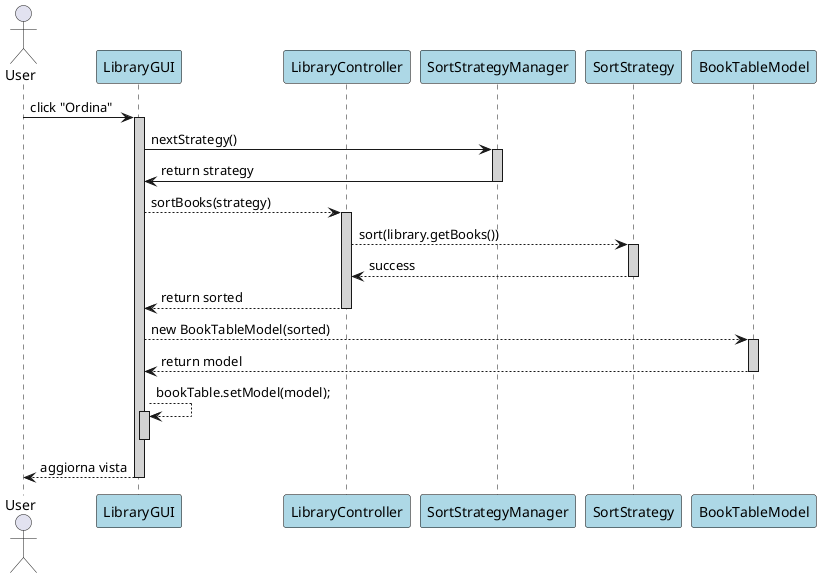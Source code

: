 @startuml Sort Sequence Diagram
'https://plantuml.com/sequence-diagram

skinparam sequence {
    ParticipantBackgroundColor LightBlue
    ParticipantBorderColor Black
    LifeLineBackgroundColor LightGray
}

actor User
participant "LibraryGUI" as GUI
participant "LibraryController" as Controller
participant "SortStrategyManager" as Manager
participant "SortStrategy" as Strategy
participant "BookTableModel" as Model

User -> GUI: click "Ordina"
activate GUI

GUI -> Manager: nextStrategy()
activate Manager
Manager -> GUI: return strategy
deactivate Manager

GUI --> Controller: sortBooks(strategy)
activate Controller

Controller --> Strategy: sort(library.getBooks())
activate Strategy
Strategy --> Controller: success
deactivate Strategy

Controller --> GUI: return sorted
deactivate Controller

GUI --> Model: new BookTableModel(sorted)
activate Model
Model --> GUI: return model
deactivate Model

GUI --> GUI: bookTable.setModel(model);
activate GUI
deactivate GUI

GUI --> User: aggiorna vista
deactivate GUI

@enduml